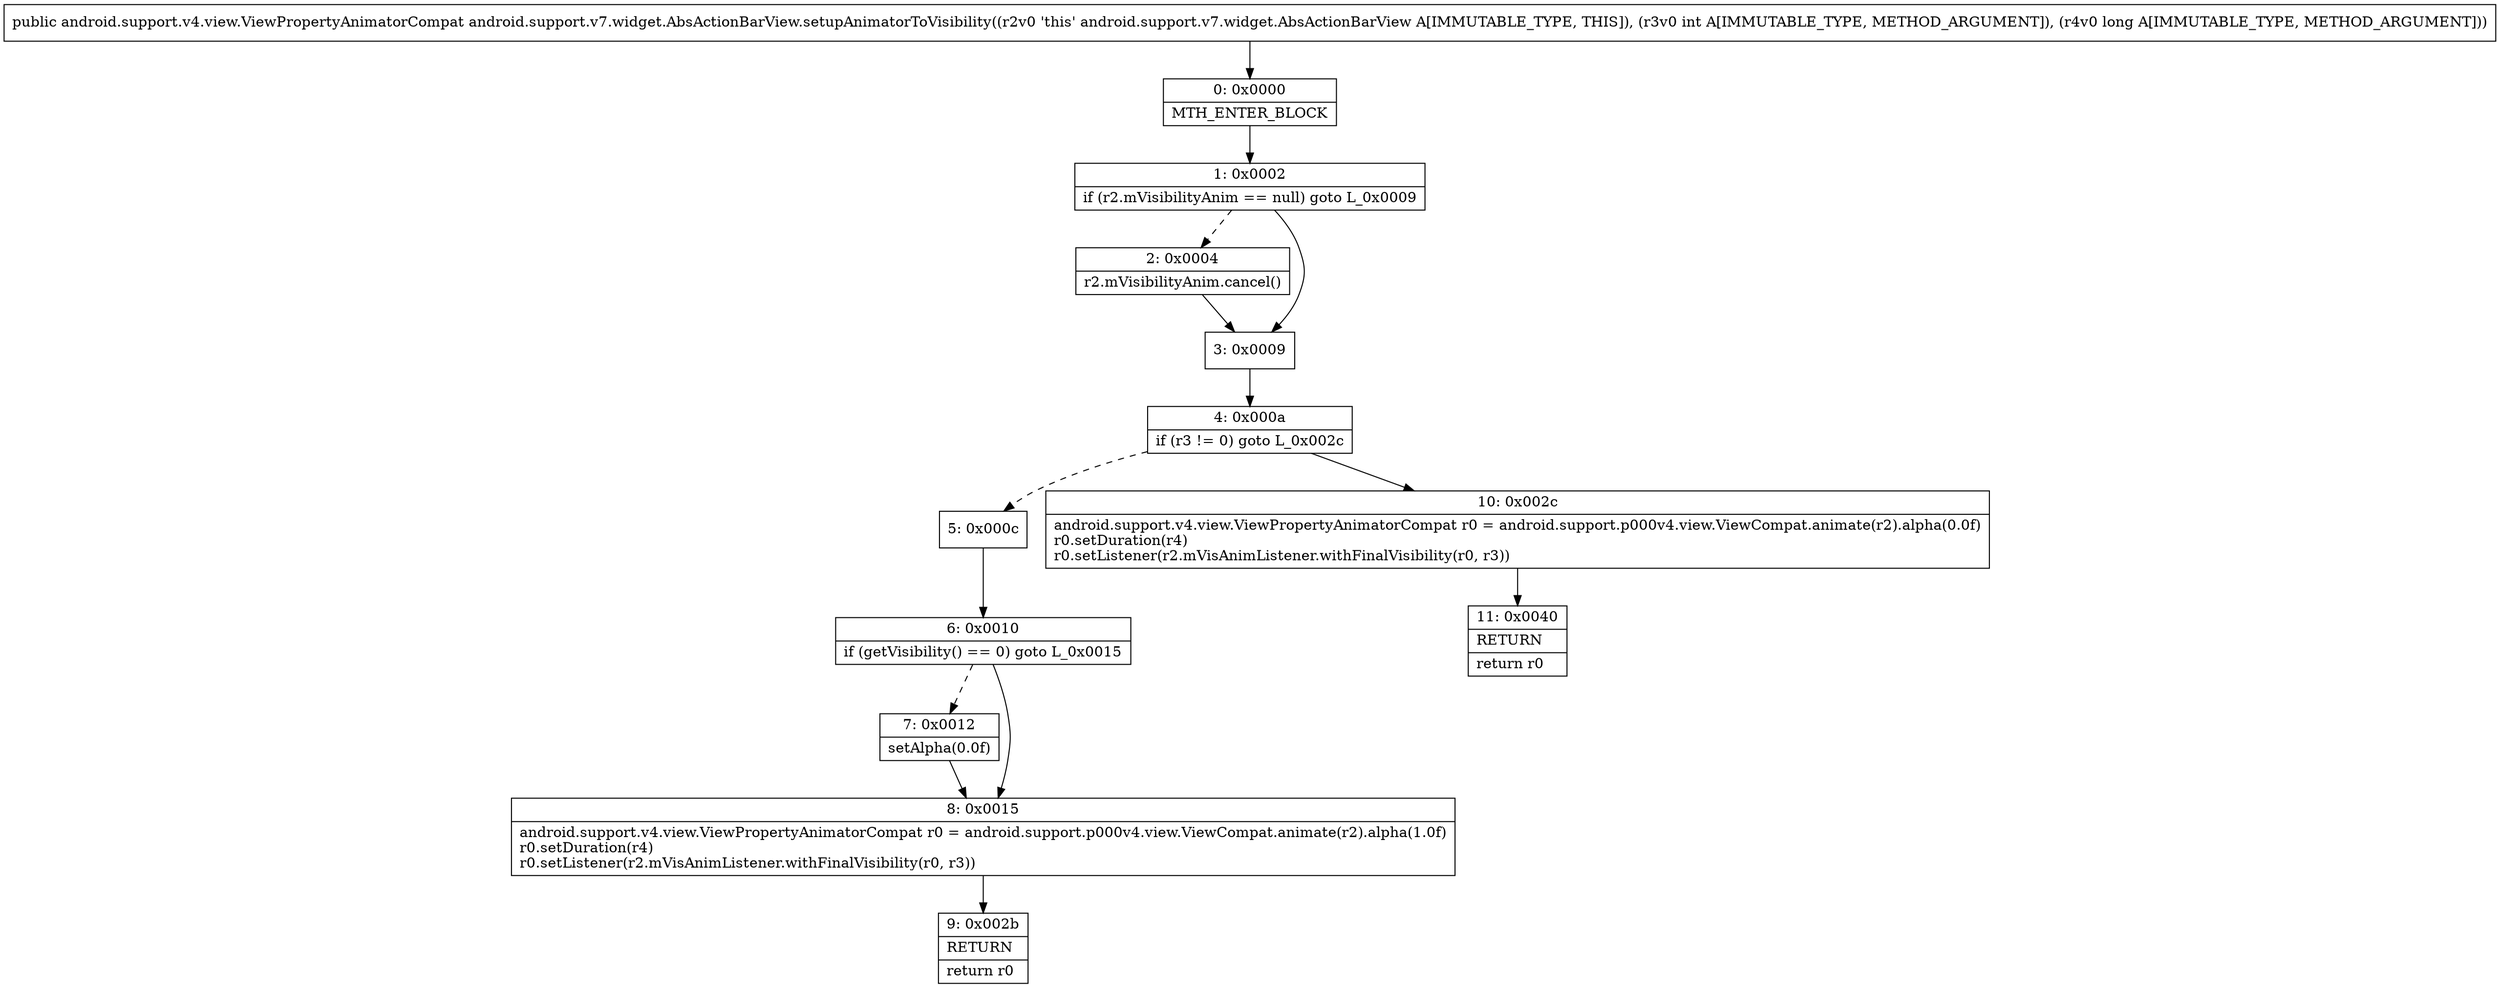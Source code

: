digraph "CFG forandroid.support.v7.widget.AbsActionBarView.setupAnimatorToVisibility(IJ)Landroid\/support\/v4\/view\/ViewPropertyAnimatorCompat;" {
Node_0 [shape=record,label="{0\:\ 0x0000|MTH_ENTER_BLOCK\l}"];
Node_1 [shape=record,label="{1\:\ 0x0002|if (r2.mVisibilityAnim == null) goto L_0x0009\l}"];
Node_2 [shape=record,label="{2\:\ 0x0004|r2.mVisibilityAnim.cancel()\l}"];
Node_3 [shape=record,label="{3\:\ 0x0009}"];
Node_4 [shape=record,label="{4\:\ 0x000a|if (r3 != 0) goto L_0x002c\l}"];
Node_5 [shape=record,label="{5\:\ 0x000c}"];
Node_6 [shape=record,label="{6\:\ 0x0010|if (getVisibility() == 0) goto L_0x0015\l}"];
Node_7 [shape=record,label="{7\:\ 0x0012|setAlpha(0.0f)\l}"];
Node_8 [shape=record,label="{8\:\ 0x0015|android.support.v4.view.ViewPropertyAnimatorCompat r0 = android.support.p000v4.view.ViewCompat.animate(r2).alpha(1.0f)\lr0.setDuration(r4)\lr0.setListener(r2.mVisAnimListener.withFinalVisibility(r0, r3))\l}"];
Node_9 [shape=record,label="{9\:\ 0x002b|RETURN\l|return r0\l}"];
Node_10 [shape=record,label="{10\:\ 0x002c|android.support.v4.view.ViewPropertyAnimatorCompat r0 = android.support.p000v4.view.ViewCompat.animate(r2).alpha(0.0f)\lr0.setDuration(r4)\lr0.setListener(r2.mVisAnimListener.withFinalVisibility(r0, r3))\l}"];
Node_11 [shape=record,label="{11\:\ 0x0040|RETURN\l|return r0\l}"];
MethodNode[shape=record,label="{public android.support.v4.view.ViewPropertyAnimatorCompat android.support.v7.widget.AbsActionBarView.setupAnimatorToVisibility((r2v0 'this' android.support.v7.widget.AbsActionBarView A[IMMUTABLE_TYPE, THIS]), (r3v0 int A[IMMUTABLE_TYPE, METHOD_ARGUMENT]), (r4v0 long A[IMMUTABLE_TYPE, METHOD_ARGUMENT])) }"];
MethodNode -> Node_0;
Node_0 -> Node_1;
Node_1 -> Node_2[style=dashed];
Node_1 -> Node_3;
Node_2 -> Node_3;
Node_3 -> Node_4;
Node_4 -> Node_5[style=dashed];
Node_4 -> Node_10;
Node_5 -> Node_6;
Node_6 -> Node_7[style=dashed];
Node_6 -> Node_8;
Node_7 -> Node_8;
Node_8 -> Node_9;
Node_10 -> Node_11;
}

